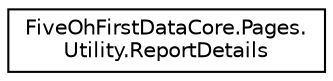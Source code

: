 digraph "Graphical Class Hierarchy"
{
 // LATEX_PDF_SIZE
  edge [fontname="Helvetica",fontsize="10",labelfontname="Helvetica",labelfontsize="10"];
  node [fontname="Helvetica",fontsize="10",shape=record];
  rankdir="LR";
  Node0 [label="FiveOhFirstDataCore.Pages.\lUtility.ReportDetails",height=0.2,width=0.4,color="black", fillcolor="white", style="filled",URL="$class_five_oh_first_data_core_1_1_pages_1_1_utility_1_1_report_details.html",tooltip=" "];
}
